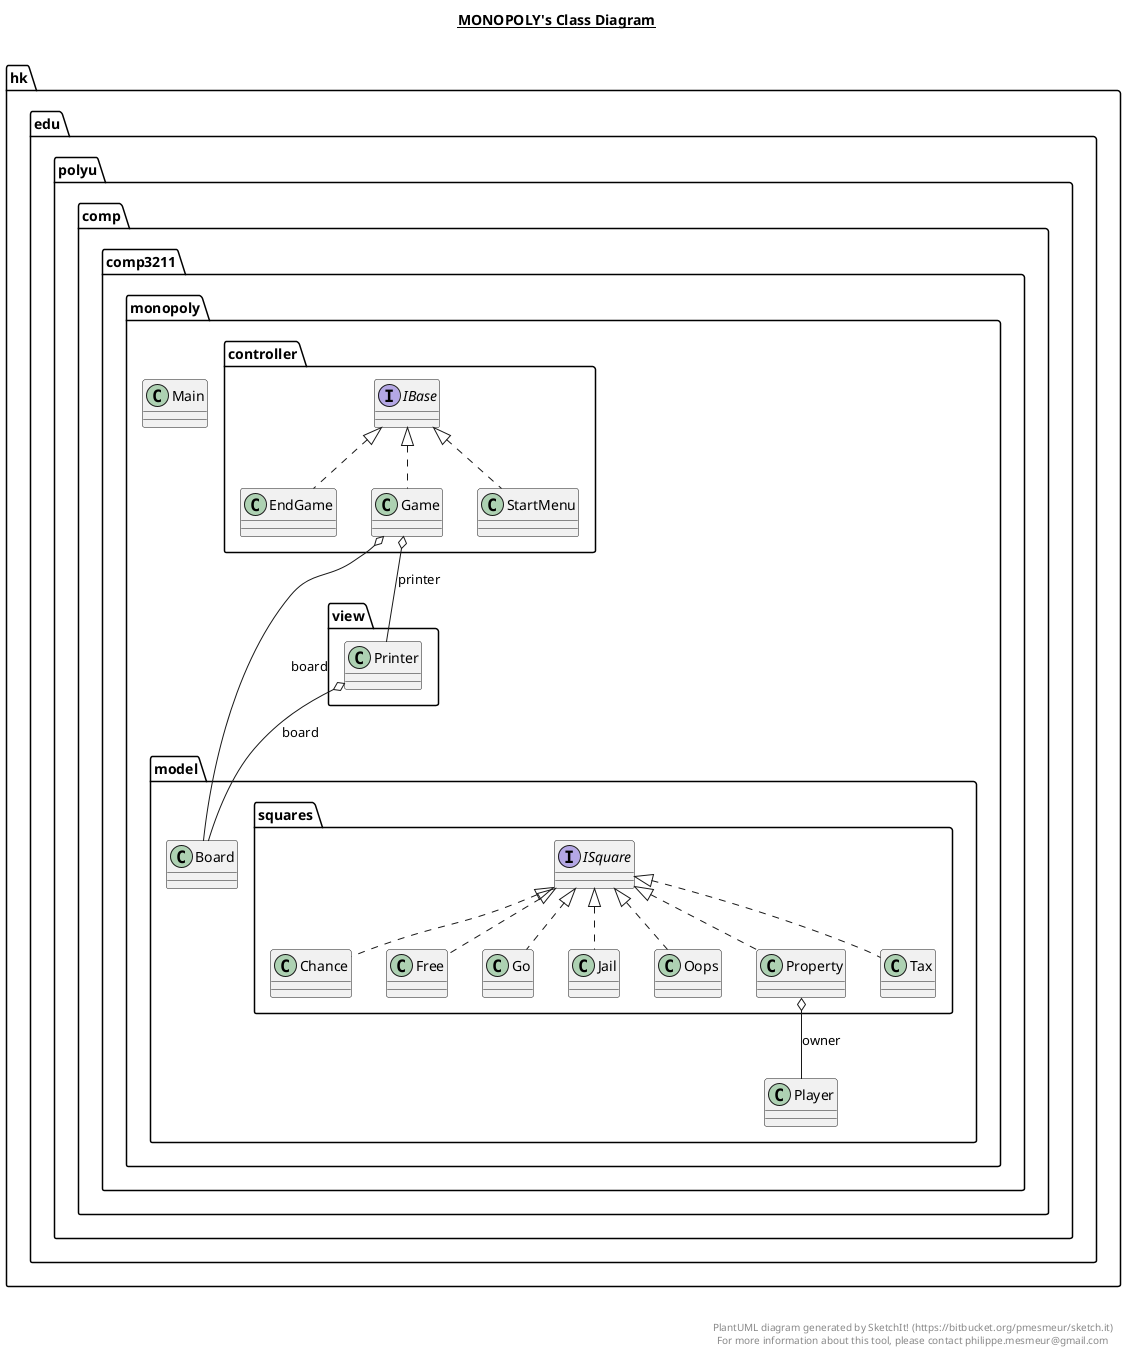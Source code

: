 @startuml

title __MONOPOLY's Class Diagram__\n

  namespace hk.edu.polyu.comp.comp3211.monopoly {
    class hk.edu.polyu.comp.comp3211.monopoly.Main {
    }
  }
  

  namespace hk.edu.polyu.comp.comp3211.monopoly {
    namespace controller {
      class hk.edu.polyu.comp.comp3211.monopoly.controller.EndGame {
      }
    }
  }
  

  namespace hk.edu.polyu.comp.comp3211.monopoly {
    namespace controller {
      class hk.edu.polyu.comp.comp3211.monopoly.controller.Game {
      }
    }
  }
  

  namespace hk.edu.polyu.comp.comp3211.monopoly {
    namespace controller {
      interface hk.edu.polyu.comp.comp3211.monopoly.controller.IBase {
      }
    }
  }
  

  namespace hk.edu.polyu.comp.comp3211.monopoly {
    namespace controller {
      class hk.edu.polyu.comp.comp3211.monopoly.controller.StartMenu {
      }
    }
  }
  

  namespace hk.edu.polyu.comp.comp3211.monopoly {
    namespace model {
      class hk.edu.polyu.comp.comp3211.monopoly.model.Board {
      }
    }
  }
  

  namespace hk.edu.polyu.comp.comp3211.monopoly {
    namespace model {
      class hk.edu.polyu.comp.comp3211.monopoly.model.Player {
      }
    }
  }
  

  namespace hk.edu.polyu.comp.comp3211.monopoly {
    namespace model {
      namespace squares {
        class hk.edu.polyu.comp.comp3211.monopoly.model.squares.Chance {
        }
      }
    }
  }
  

  namespace hk.edu.polyu.comp.comp3211.monopoly {
    namespace model {
      namespace squares {
        class hk.edu.polyu.comp.comp3211.monopoly.model.squares.Free {
        }
      }
    }
  }
  

  namespace hk.edu.polyu.comp.comp3211.monopoly {
    namespace model {
      namespace squares {
        class hk.edu.polyu.comp.comp3211.monopoly.model.squares.Go {
        }
      }
    }
  }
  

  namespace hk.edu.polyu.comp.comp3211.monopoly {
    namespace model {
      namespace squares {
        interface hk.edu.polyu.comp.comp3211.monopoly.model.squares.ISquare {
        }
      }
    }
  }
  

  namespace hk.edu.polyu.comp.comp3211.monopoly {
    namespace model {
      namespace squares {
        class hk.edu.polyu.comp.comp3211.monopoly.model.squares.Jail {
        }
      }
    }
  }
  

  namespace hk.edu.polyu.comp.comp3211.monopoly {
    namespace model {
      namespace squares {
        class hk.edu.polyu.comp.comp3211.monopoly.model.squares.Oops {
        }
      }
    }
  }
  

  namespace hk.edu.polyu.comp.comp3211.monopoly {
    namespace model {
      namespace squares {
        class hk.edu.polyu.comp.comp3211.monopoly.model.squares.Property {
        }
      }
    }
  }
  

  namespace hk.edu.polyu.comp.comp3211.monopoly {
    namespace model {
      namespace squares {
        class hk.edu.polyu.comp.comp3211.monopoly.model.squares.Tax {
        }
      }
    }
  }
  

  namespace hk.edu.polyu.comp.comp3211.monopoly {
    namespace view {
      class hk.edu.polyu.comp.comp3211.monopoly.view.Printer {
      }
    }
  }
  

  hk.edu.polyu.comp.comp3211.monopoly.controller.EndGame .up.|> hk.edu.polyu.comp.comp3211.monopoly.controller.IBase
  hk.edu.polyu.comp.comp3211.monopoly.controller.Game .up.|> hk.edu.polyu.comp.comp3211.monopoly.controller.IBase
  hk.edu.polyu.comp.comp3211.monopoly.controller.Game o-- hk.edu.polyu.comp.comp3211.monopoly.model.Board : board
  hk.edu.polyu.comp.comp3211.monopoly.controller.Game o-- hk.edu.polyu.comp.comp3211.monopoly.view.Printer : printer
  hk.edu.polyu.comp.comp3211.monopoly.controller.StartMenu .up.|> hk.edu.polyu.comp.comp3211.monopoly.controller.IBase
  hk.edu.polyu.comp.comp3211.monopoly.model.squares.Chance .up.|> hk.edu.polyu.comp.comp3211.monopoly.model.squares.ISquare
  hk.edu.polyu.comp.comp3211.monopoly.model.squares.Free .up.|> hk.edu.polyu.comp.comp3211.monopoly.model.squares.ISquare
  hk.edu.polyu.comp.comp3211.monopoly.model.squares.Go .up.|> hk.edu.polyu.comp.comp3211.monopoly.model.squares.ISquare
  hk.edu.polyu.comp.comp3211.monopoly.model.squares.Jail .up.|> hk.edu.polyu.comp.comp3211.monopoly.model.squares.ISquare
  hk.edu.polyu.comp.comp3211.monopoly.model.squares.Oops .up.|> hk.edu.polyu.comp.comp3211.monopoly.model.squares.ISquare
  hk.edu.polyu.comp.comp3211.monopoly.model.squares.Property .up.|> hk.edu.polyu.comp.comp3211.monopoly.model.squares.ISquare
  hk.edu.polyu.comp.comp3211.monopoly.model.squares.Property o-- hk.edu.polyu.comp.comp3211.monopoly.model.Player : owner
  hk.edu.polyu.comp.comp3211.monopoly.model.squares.Tax .up.|> hk.edu.polyu.comp.comp3211.monopoly.model.squares.ISquare
  hk.edu.polyu.comp.comp3211.monopoly.view.Printer o-- hk.edu.polyu.comp.comp3211.monopoly.model.Board : board


right footer


PlantUML diagram generated by SketchIt! (https://bitbucket.org/pmesmeur/sketch.it)
For more information about this tool, please contact philippe.mesmeur@gmail.com
endfooter

@enduml

